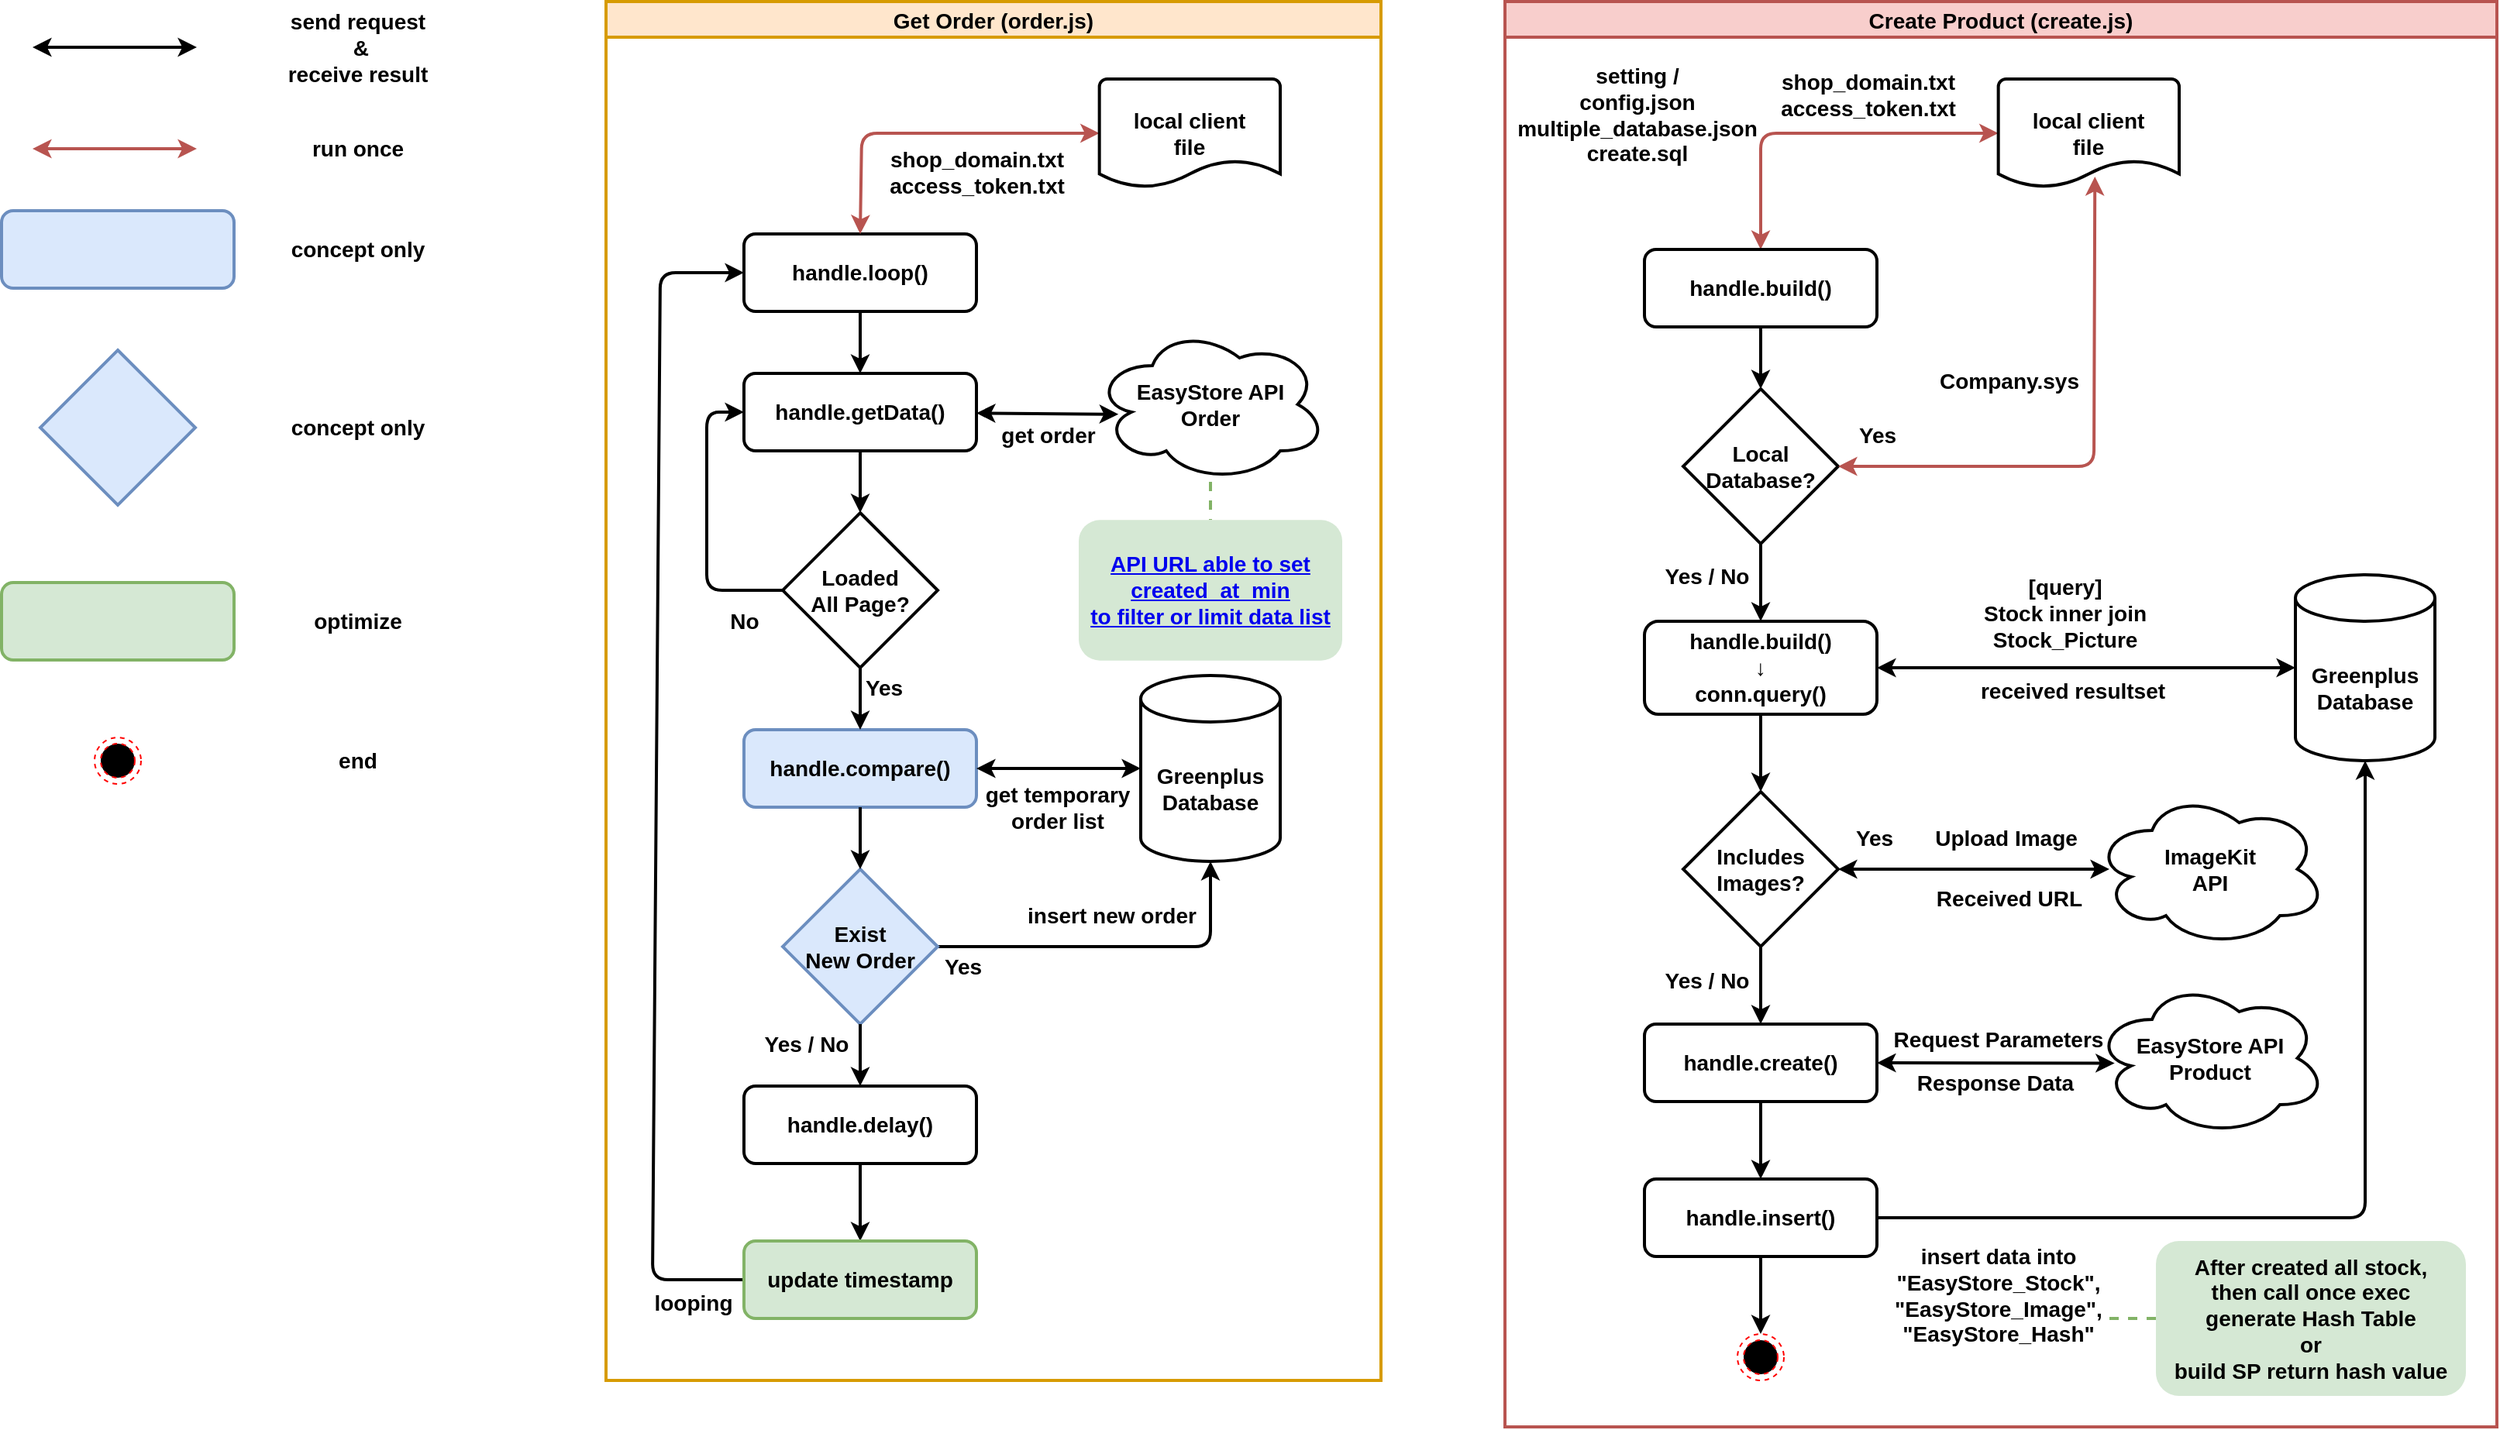 <mxfile version="17.4.2"><diagram id="C5RBs43oDa-KdzZeNtuy" name="Page-1"><mxGraphModel dx="2317" dy="1793" grid="1" gridSize="10" guides="1" tooltips="1" connect="1" arrows="1" fold="1" page="1" pageScale="1" pageWidth="827" pageHeight="1169" math="0" shadow="0"><root><mxCell id="WIyWlLk6GJQsqaUBKTNV-0"/><mxCell id="WIyWlLk6GJQsqaUBKTNV-1" parent="WIyWlLk6GJQsqaUBKTNV-0"/><mxCell id="trPMJ4iFUHg_aiDPgkJq-20" style="edgeStyle=none;rounded=1;orthogonalLoop=1;jettySize=auto;html=1;fontSize=14;strokeWidth=2;startArrow=classic;startFill=1;" edge="1" parent="WIyWlLk6GJQsqaUBKTNV-1"><mxGeometry relative="1" as="geometry"><mxPoint x="-70" y="-60.5" as="sourcePoint"/><mxPoint x="36" y="-60.5" as="targetPoint"/></mxGeometry></mxCell><mxCell id="trPMJ4iFUHg_aiDPgkJq-22" value="send request&lt;br&gt;&amp;nbsp;&amp;amp; &lt;br&gt;receive result" style="text;html=1;strokeColor=none;fillColor=none;align=center;verticalAlign=middle;whiteSpace=wrap;rounded=0;fontSize=14;fontStyle=1" vertex="1" parent="WIyWlLk6GJQsqaUBKTNV-1"><mxGeometry x="70" y="-90" width="140" height="60" as="geometry"/></mxCell><mxCell id="trPMJ4iFUHg_aiDPgkJq-28" style="edgeStyle=none;rounded=1;orthogonalLoop=1;jettySize=auto;html=1;fontSize=14;strokeWidth=2;startArrow=classic;startFill=1;fillColor=#f8cecc;strokeColor=#b85450;" edge="1" parent="WIyWlLk6GJQsqaUBKTNV-1"><mxGeometry relative="1" as="geometry"><mxPoint x="-70" y="5" as="sourcePoint"/><mxPoint x="36" y="5" as="targetPoint"/></mxGeometry></mxCell><mxCell id="trPMJ4iFUHg_aiDPgkJq-29" value="run once" style="text;html=1;strokeColor=none;fillColor=none;align=center;verticalAlign=middle;whiteSpace=wrap;rounded=0;fontSize=14;fontStyle=1" vertex="1" parent="WIyWlLk6GJQsqaUBKTNV-1"><mxGeometry x="70" y="-25" width="140" height="60" as="geometry"/></mxCell><mxCell id="trPMJ4iFUHg_aiDPgkJq-31" value="" style="rounded=1;whiteSpace=wrap;html=1;fontSize=14;glass=0;strokeWidth=2;shadow=0;fontStyle=1;fillColor=#dae8fc;strokeColor=#6c8ebf;" vertex="1" parent="WIyWlLk6GJQsqaUBKTNV-1"><mxGeometry x="-90" y="45" width="150" height="50" as="geometry"/></mxCell><mxCell id="trPMJ4iFUHg_aiDPgkJq-32" value="concept only" style="text;html=1;strokeColor=none;fillColor=none;align=center;verticalAlign=middle;whiteSpace=wrap;rounded=0;fontSize=14;fontStyle=1" vertex="1" parent="WIyWlLk6GJQsqaUBKTNV-1"><mxGeometry x="70" y="40" width="140" height="60" as="geometry"/></mxCell><mxCell id="trPMJ4iFUHg_aiDPgkJq-39" value="" style="rhombus;whiteSpace=wrap;html=1;fontSize=14;strokeWidth=2;aspect=fixed;fontStyle=1;fillColor=#dae8fc;strokeColor=#6c8ebf;" vertex="1" parent="WIyWlLk6GJQsqaUBKTNV-1"><mxGeometry x="-65" y="135" width="100" height="100" as="geometry"/></mxCell><mxCell id="trPMJ4iFUHg_aiDPgkJq-40" value="concept only" style="text;html=1;strokeColor=none;fillColor=none;align=center;verticalAlign=middle;whiteSpace=wrap;rounded=0;fontSize=14;fontStyle=1" vertex="1" parent="WIyWlLk6GJQsqaUBKTNV-1"><mxGeometry x="70" y="155" width="140" height="60" as="geometry"/></mxCell><mxCell id="trPMJ4iFUHg_aiDPgkJq-50" value="Get Order (order.js)" style="swimlane;fontSize=14;strokeWidth=2;fillColor=#ffe6cc;strokeColor=#d79b00;" vertex="1" parent="WIyWlLk6GJQsqaUBKTNV-1"><mxGeometry x="300" y="-90" width="500" height="890" as="geometry"/></mxCell><mxCell id="trPMJ4iFUHg_aiDPgkJq-0" value="handle.loop()" style="rounded=1;whiteSpace=wrap;html=1;fontSize=14;glass=0;strokeWidth=2;shadow=0;fontStyle=1" vertex="1" parent="trPMJ4iFUHg_aiDPgkJq-50"><mxGeometry x="89" y="150" width="150" height="50" as="geometry"/></mxCell><mxCell id="trPMJ4iFUHg_aiDPgkJq-26" style="edgeStyle=none;rounded=1;orthogonalLoop=1;jettySize=auto;html=1;entryX=0.5;entryY=0;entryDx=0;entryDy=0;fontSize=14;startArrow=classic;startFill=1;strokeWidth=2;exitX=0;exitY=0.5;exitDx=0;exitDy=0;exitPerimeter=0;fillColor=#f8cecc;strokeColor=#b85450;" edge="1" parent="trPMJ4iFUHg_aiDPgkJq-50" source="trPMJ4iFUHg_aiDPgkJq-1" target="trPMJ4iFUHg_aiDPgkJq-0"><mxGeometry relative="1" as="geometry"><Array as="points"><mxPoint x="165" y="85"/></Array></mxGeometry></mxCell><mxCell id="trPMJ4iFUHg_aiDPgkJq-27" value="shop_domain.txt&lt;br&gt;access_token.txt" style="edgeLabel;html=1;align=center;verticalAlign=middle;resizable=0;points=[];fontSize=14;fontStyle=1" vertex="1" connectable="0" parent="trPMJ4iFUHg_aiDPgkJq-26"><mxGeometry x="0.002" y="3" relative="1" as="geometry"><mxPoint x="30" y="22" as="offset"/></mxGeometry></mxCell><mxCell id="trPMJ4iFUHg_aiDPgkJq-1" value="&lt;b&gt;local client&lt;br&gt;file&lt;br&gt;&lt;/b&gt;" style="strokeWidth=2;html=1;shape=mxgraph.flowchart.document2;size=0.25;fontSize=14;whiteSpace=wrap;aspect=fixed;" vertex="1" parent="trPMJ4iFUHg_aiDPgkJq-50"><mxGeometry x="318.33" y="50" width="116.67" height="70" as="geometry"/></mxCell><mxCell id="trPMJ4iFUHg_aiDPgkJq-5" value="handle.getData()" style="rounded=1;whiteSpace=wrap;html=1;fontSize=14;glass=0;strokeWidth=2;shadow=0;fontStyle=1" vertex="1" parent="trPMJ4iFUHg_aiDPgkJq-50"><mxGeometry x="89" y="240" width="150" height="50" as="geometry"/></mxCell><mxCell id="trPMJ4iFUHg_aiDPgkJq-6" style="edgeStyle=orthogonalEdgeStyle;rounded=1;orthogonalLoop=1;jettySize=auto;html=1;entryX=0.5;entryY=0;entryDx=0;entryDy=0;fontSize=14;strokeWidth=2;" edge="1" parent="trPMJ4iFUHg_aiDPgkJq-50" source="trPMJ4iFUHg_aiDPgkJq-0" target="trPMJ4iFUHg_aiDPgkJq-5"><mxGeometry relative="1" as="geometry"/></mxCell><mxCell id="trPMJ4iFUHg_aiDPgkJq-85" style="edgeStyle=none;rounded=1;orthogonalLoop=1;jettySize=auto;html=1;entryX=0.5;entryY=0;entryDx=0;entryDy=0;fontSize=14;startArrow=none;startFill=0;strokeWidth=2;endArrow=none;endFill=0;dashed=1;fillColor=#d5e8d4;strokeColor=#82b366;" edge="1" parent="trPMJ4iFUHg_aiDPgkJq-50" source="trPMJ4iFUHg_aiDPgkJq-7" target="trPMJ4iFUHg_aiDPgkJq-84"><mxGeometry relative="1" as="geometry"/></mxCell><mxCell id="trPMJ4iFUHg_aiDPgkJq-7" value="EasyStore API&lt;br&gt;Order" style="ellipse;shape=cloud;whiteSpace=wrap;html=1;fontSize=14;strokeWidth=2;aspect=fixed;fontStyle=1" vertex="1" parent="trPMJ4iFUHg_aiDPgkJq-50"><mxGeometry x="315" y="210" width="150" height="100" as="geometry"/></mxCell><mxCell id="trPMJ4iFUHg_aiDPgkJq-23" style="edgeStyle=none;rounded=1;orthogonalLoop=1;jettySize=auto;html=1;fontSize=14;startArrow=classic;startFill=1;strokeWidth=2;entryX=0.104;entryY=0.564;entryDx=0;entryDy=0;entryPerimeter=0;" edge="1" parent="trPMJ4iFUHg_aiDPgkJq-50" source="trPMJ4iFUHg_aiDPgkJq-5" target="trPMJ4iFUHg_aiDPgkJq-7"><mxGeometry relative="1" as="geometry"><mxPoint x="325" y="265" as="targetPoint"/></mxGeometry></mxCell><mxCell id="trPMJ4iFUHg_aiDPgkJq-30" value="&lt;b&gt;get order&lt;/b&gt;" style="edgeLabel;html=1;align=center;verticalAlign=middle;resizable=0;points=[];fontSize=14;" vertex="1" connectable="0" parent="trPMJ4iFUHg_aiDPgkJq-23"><mxGeometry x="-0.476" relative="1" as="geometry"><mxPoint x="22" y="14" as="offset"/></mxGeometry></mxCell><mxCell id="trPMJ4iFUHg_aiDPgkJq-14" style="edgeStyle=none;rounded=1;orthogonalLoop=1;jettySize=auto;html=1;entryX=0;entryY=0.5;entryDx=0;entryDy=0;fontSize=14;strokeWidth=2;exitX=0;exitY=0.5;exitDx=0;exitDy=0;" edge="1" parent="trPMJ4iFUHg_aiDPgkJq-50" source="trPMJ4iFUHg_aiDPgkJq-11" target="trPMJ4iFUHg_aiDPgkJq-5"><mxGeometry relative="1" as="geometry"><Array as="points"><mxPoint x="65" y="380"/><mxPoint x="65" y="265"/></Array></mxGeometry></mxCell><mxCell id="trPMJ4iFUHg_aiDPgkJq-15" value="No" style="edgeLabel;html=1;align=center;verticalAlign=middle;resizable=0;points=[];fontSize=14;fontStyle=1" vertex="1" connectable="0" parent="trPMJ4iFUHg_aiDPgkJq-14"><mxGeometry x="-0.583" y="-1" relative="1" as="geometry"><mxPoint x="14" y="21" as="offset"/></mxGeometry></mxCell><mxCell id="trPMJ4iFUHg_aiDPgkJq-11" value="Loaded&lt;br&gt;All Page?" style="rhombus;whiteSpace=wrap;html=1;fontSize=14;strokeWidth=2;aspect=fixed;fontStyle=1" vertex="1" parent="trPMJ4iFUHg_aiDPgkJq-50"><mxGeometry x="114" y="330" width="100" height="100" as="geometry"/></mxCell><mxCell id="trPMJ4iFUHg_aiDPgkJq-13" style="edgeStyle=none;rounded=1;orthogonalLoop=1;jettySize=auto;html=1;fontSize=14;strokeWidth=2;" edge="1" parent="trPMJ4iFUHg_aiDPgkJq-50" source="trPMJ4iFUHg_aiDPgkJq-5" target="trPMJ4iFUHg_aiDPgkJq-11"><mxGeometry relative="1" as="geometry"/></mxCell><mxCell id="trPMJ4iFUHg_aiDPgkJq-16" value="handle.compare()" style="rounded=1;whiteSpace=wrap;html=1;fontSize=14;glass=0;strokeWidth=2;shadow=0;fontStyle=1;fillColor=#dae8fc;strokeColor=#6c8ebf;" vertex="1" parent="trPMJ4iFUHg_aiDPgkJq-50"><mxGeometry x="89" y="470" width="150" height="50" as="geometry"/></mxCell><mxCell id="trPMJ4iFUHg_aiDPgkJq-17" style="edgeStyle=none;rounded=1;orthogonalLoop=1;jettySize=auto;html=1;entryX=0.5;entryY=0;entryDx=0;entryDy=0;fontSize=14;strokeWidth=2;" edge="1" parent="trPMJ4iFUHg_aiDPgkJq-50" source="trPMJ4iFUHg_aiDPgkJq-11" target="trPMJ4iFUHg_aiDPgkJq-16"><mxGeometry relative="1" as="geometry"/></mxCell><mxCell id="trPMJ4iFUHg_aiDPgkJq-18" value="Greenplus&lt;br&gt;Database" style="shape=cylinder3;whiteSpace=wrap;html=1;boundedLbl=1;backgroundOutline=1;size=15;fontSize=14;strokeWidth=2;aspect=fixed;fontStyle=1" vertex="1" parent="trPMJ4iFUHg_aiDPgkJq-50"><mxGeometry x="345" y="435" width="90" height="120" as="geometry"/></mxCell><mxCell id="trPMJ4iFUHg_aiDPgkJq-19" style="edgeStyle=none;rounded=1;orthogonalLoop=1;jettySize=auto;html=1;fontSize=14;strokeWidth=2;startArrow=classic;startFill=1;" edge="1" parent="trPMJ4iFUHg_aiDPgkJq-50" source="trPMJ4iFUHg_aiDPgkJq-16" target="trPMJ4iFUHg_aiDPgkJq-18"><mxGeometry relative="1" as="geometry"/></mxCell><mxCell id="trPMJ4iFUHg_aiDPgkJq-35" value="&lt;b&gt;get temporary&lt;br&gt;order list&lt;/b&gt;" style="edgeLabel;html=1;align=center;verticalAlign=middle;resizable=0;points=[];fontSize=14;" vertex="1" connectable="0" parent="trPMJ4iFUHg_aiDPgkJq-19"><mxGeometry x="-0.389" y="2" relative="1" as="geometry"><mxPoint x="19" y="27" as="offset"/></mxGeometry></mxCell><mxCell id="trPMJ4iFUHg_aiDPgkJq-34" value="Yes" style="edgeLabel;html=1;align=center;verticalAlign=middle;resizable=0;points=[];fontSize=14;fontStyle=1" vertex="1" connectable="0" parent="trPMJ4iFUHg_aiDPgkJq-50"><mxGeometry x="214" y="460" as="geometry"><mxPoint x="-35" y="-17" as="offset"/></mxGeometry></mxCell><mxCell id="trPMJ4iFUHg_aiDPgkJq-41" style="edgeStyle=none;rounded=1;orthogonalLoop=1;jettySize=auto;html=1;entryX=0.5;entryY=1;entryDx=0;entryDy=0;entryPerimeter=0;fontSize=14;startArrow=none;startFill=0;strokeWidth=2;" edge="1" parent="trPMJ4iFUHg_aiDPgkJq-50" source="trPMJ4iFUHg_aiDPgkJq-37" target="trPMJ4iFUHg_aiDPgkJq-18"><mxGeometry relative="1" as="geometry"><Array as="points"><mxPoint x="390" y="610"/></Array></mxGeometry></mxCell><mxCell id="trPMJ4iFUHg_aiDPgkJq-43" value="insert new order" style="edgeLabel;html=1;align=center;verticalAlign=middle;resizable=0;points=[];fontSize=14;fontStyle=1" vertex="1" connectable="0" parent="trPMJ4iFUHg_aiDPgkJq-41"><mxGeometry x="-0.122" y="-3" relative="1" as="geometry"><mxPoint x="10" y="-23" as="offset"/></mxGeometry></mxCell><mxCell id="trPMJ4iFUHg_aiDPgkJq-37" value="Exist&lt;br&gt;New Order" style="rhombus;whiteSpace=wrap;html=1;fontSize=14;strokeWidth=2;aspect=fixed;fontStyle=1;fillColor=#dae8fc;strokeColor=#6c8ebf;" vertex="1" parent="trPMJ4iFUHg_aiDPgkJq-50"><mxGeometry x="114" y="560" width="100" height="100" as="geometry"/></mxCell><mxCell id="trPMJ4iFUHg_aiDPgkJq-38" style="edgeStyle=none;rounded=1;orthogonalLoop=1;jettySize=auto;html=1;entryX=0.5;entryY=0;entryDx=0;entryDy=0;fontSize=14;startArrow=none;startFill=0;strokeWidth=2;" edge="1" parent="trPMJ4iFUHg_aiDPgkJq-50" source="trPMJ4iFUHg_aiDPgkJq-16" target="trPMJ4iFUHg_aiDPgkJq-37"><mxGeometry relative="1" as="geometry"/></mxCell><mxCell id="trPMJ4iFUHg_aiDPgkJq-42" value="Yes" style="edgeLabel;html=1;align=center;verticalAlign=middle;resizable=0;points=[];fontSize=14;fontStyle=1" vertex="1" connectable="0" parent="trPMJ4iFUHg_aiDPgkJq-50"><mxGeometry x="265" y="640" as="geometry"><mxPoint x="-35" y="-17" as="offset"/></mxGeometry></mxCell><mxCell id="trPMJ4iFUHg_aiDPgkJq-48" style="edgeStyle=none;rounded=1;orthogonalLoop=1;jettySize=auto;html=1;fontSize=14;startArrow=none;startFill=0;strokeWidth=2;entryX=0;entryY=0.5;entryDx=0;entryDy=0;exitX=0;exitY=0.5;exitDx=0;exitDy=0;" edge="1" parent="trPMJ4iFUHg_aiDPgkJq-50" source="trPMJ4iFUHg_aiDPgkJq-82" target="trPMJ4iFUHg_aiDPgkJq-0"><mxGeometry relative="1" as="geometry"><mxPoint x="-25" y="550" as="targetPoint"/><Array as="points"><mxPoint x="30" y="825"/><mxPoint x="35" y="175"/></Array></mxGeometry></mxCell><mxCell id="trPMJ4iFUHg_aiDPgkJq-49" value="looping" style="edgeLabel;html=1;align=center;verticalAlign=middle;resizable=0;points=[];fontSize=14;fontStyle=1" vertex="1" connectable="0" parent="trPMJ4iFUHg_aiDPgkJq-48"><mxGeometry x="-0.72" y="3" relative="1" as="geometry"><mxPoint x="28" y="63" as="offset"/></mxGeometry></mxCell><mxCell id="trPMJ4iFUHg_aiDPgkJq-83" style="edgeStyle=none;rounded=1;orthogonalLoop=1;jettySize=auto;html=1;entryX=0.5;entryY=0;entryDx=0;entryDy=0;fontSize=14;startArrow=none;startFill=0;strokeWidth=2;" edge="1" parent="trPMJ4iFUHg_aiDPgkJq-50" source="trPMJ4iFUHg_aiDPgkJq-45" target="trPMJ4iFUHg_aiDPgkJq-82"><mxGeometry relative="1" as="geometry"/></mxCell><mxCell id="trPMJ4iFUHg_aiDPgkJq-45" value="handle.delay()" style="rounded=1;whiteSpace=wrap;html=1;fontSize=14;glass=0;strokeWidth=2;shadow=0;fontStyle=1" vertex="1" parent="trPMJ4iFUHg_aiDPgkJq-50"><mxGeometry x="89" y="700" width="150" height="50" as="geometry"/></mxCell><mxCell id="trPMJ4iFUHg_aiDPgkJq-46" style="edgeStyle=none;rounded=1;orthogonalLoop=1;jettySize=auto;html=1;entryX=0.5;entryY=0;entryDx=0;entryDy=0;fontSize=14;startArrow=none;startFill=0;strokeWidth=2;" edge="1" parent="trPMJ4iFUHg_aiDPgkJq-50" source="trPMJ4iFUHg_aiDPgkJq-37" target="trPMJ4iFUHg_aiDPgkJq-45"><mxGeometry relative="1" as="geometry"/></mxCell><mxCell id="trPMJ4iFUHg_aiDPgkJq-47" value="Yes / No" style="edgeLabel;html=1;align=center;verticalAlign=middle;resizable=0;points=[];fontSize=14;fontStyle=1" vertex="1" connectable="0" parent="trPMJ4iFUHg_aiDPgkJq-50"><mxGeometry x="164" y="690" as="geometry"><mxPoint x="-35" y="-17" as="offset"/></mxGeometry></mxCell><mxCell id="trPMJ4iFUHg_aiDPgkJq-82" value="update timestamp" style="rounded=1;whiteSpace=wrap;html=1;fontSize=14;glass=0;strokeWidth=2;shadow=0;fontStyle=1;fillColor=#d5e8d4;strokeColor=#82b366;" vertex="1" parent="trPMJ4iFUHg_aiDPgkJq-50"><mxGeometry x="89" y="800" width="150" height="50" as="geometry"/></mxCell><mxCell id="trPMJ4iFUHg_aiDPgkJq-84" value="&lt;a href=&quot;https://documenter.getpostman.com/view/8990390/TzRYc4mn#641836f2-a03f-42d3-92b5-4156504386ac&quot;&gt;API URL able to set&lt;br&gt;created_at_min&lt;br&gt;to filter or limit data list&lt;/a&gt;" style="text;html=1;strokeColor=none;fillColor=#d5e8d4;align=center;verticalAlign=middle;whiteSpace=wrap;rounded=1;fontSize=14;dashed=1;strokeWidth=2;aspect=fixed;fontStyle=1" vertex="1" parent="trPMJ4iFUHg_aiDPgkJq-50"><mxGeometry x="305" y="334.66" width="170" height="90.67" as="geometry"/></mxCell><mxCell id="trPMJ4iFUHg_aiDPgkJq-51" value="Create Product (create.js)" style="swimlane;fontSize=14;strokeWidth=2;fillColor=#f8cecc;strokeColor=#b85450;" vertex="1" parent="WIyWlLk6GJQsqaUBKTNV-1"><mxGeometry x="880" y="-90" width="640" height="920" as="geometry"/></mxCell><mxCell id="trPMJ4iFUHg_aiDPgkJq-53" style="edgeStyle=none;rounded=1;orthogonalLoop=1;jettySize=auto;html=1;entryX=0.5;entryY=0;entryDx=0;entryDy=0;fontSize=14;startArrow=classic;startFill=1;strokeWidth=2;exitX=0;exitY=0.5;exitDx=0;exitDy=0;exitPerimeter=0;fillColor=#f8cecc;strokeColor=#b85450;" edge="1" parent="trPMJ4iFUHg_aiDPgkJq-51" source="trPMJ4iFUHg_aiDPgkJq-55" target="trPMJ4iFUHg_aiDPgkJq-89"><mxGeometry relative="1" as="geometry"><Array as="points"><mxPoint x="165" y="85"/></Array><mxPoint x="164" y="150" as="targetPoint"/></mxGeometry></mxCell><mxCell id="trPMJ4iFUHg_aiDPgkJq-54" value="shop_domain.txt&lt;br&gt;access_token.txt" style="edgeLabel;html=1;align=center;verticalAlign=middle;resizable=0;points=[];fontSize=14;fontStyle=1" vertex="1" connectable="0" parent="trPMJ4iFUHg_aiDPgkJq-53"><mxGeometry x="0.002" y="3" relative="1" as="geometry"><mxPoint x="30" y="-28" as="offset"/></mxGeometry></mxCell><mxCell id="trPMJ4iFUHg_aiDPgkJq-55" value="&lt;b&gt;local client&lt;br&gt;file&lt;br&gt;&lt;/b&gt;" style="strokeWidth=2;html=1;shape=mxgraph.flowchart.document2;size=0.25;fontSize=14;whiteSpace=wrap;aspect=fixed;" vertex="1" parent="trPMJ4iFUHg_aiDPgkJq-51"><mxGeometry x="318.33" y="50" width="116.67" height="70" as="geometry"/></mxCell><mxCell id="trPMJ4iFUHg_aiDPgkJq-61" style="edgeStyle=none;rounded=1;orthogonalLoop=1;jettySize=auto;html=1;entryX=0;entryY=0.5;entryDx=0;entryDy=0;fontSize=14;strokeWidth=2;exitX=0;exitY=0.5;exitDx=0;exitDy=0;" edge="1" parent="trPMJ4iFUHg_aiDPgkJq-51" source="trPMJ4iFUHg_aiDPgkJq-63"><mxGeometry relative="1" as="geometry"><Array as="points"><mxPoint x="65" y="380"/><mxPoint x="65" y="265"/></Array><mxPoint x="89" y="265" as="targetPoint"/></mxGeometry></mxCell><mxCell id="trPMJ4iFUHg_aiDPgkJq-81" value="setting /&lt;br&gt;config.json&lt;br&gt;multiple_database.json&lt;br&gt;create.sql" style="edgeLabel;html=1;align=center;verticalAlign=middle;resizable=0;points=[];fontSize=14;fontStyle=1" vertex="1" connectable="0" parent="trPMJ4iFUHg_aiDPgkJq-51"><mxGeometry x="90" y="30" as="geometry"><mxPoint x="-5" y="43" as="offset"/></mxGeometry></mxCell><mxCell id="trPMJ4iFUHg_aiDPgkJq-91" style="edgeStyle=none;rounded=1;orthogonalLoop=1;jettySize=auto;html=1;entryX=0.5;entryY=0;entryDx=0;entryDy=0;fontSize=14;startArrow=none;startFill=0;endArrow=classic;endFill=1;strokeWidth=2;" edge="1" parent="trPMJ4iFUHg_aiDPgkJq-51" source="trPMJ4iFUHg_aiDPgkJq-89" target="trPMJ4iFUHg_aiDPgkJq-90"><mxGeometry relative="1" as="geometry"/></mxCell><mxCell id="trPMJ4iFUHg_aiDPgkJq-89" value="handle.build()" style="rounded=1;whiteSpace=wrap;html=1;fontSize=14;glass=0;strokeWidth=2;shadow=0;fontStyle=1" vertex="1" parent="trPMJ4iFUHg_aiDPgkJq-51"><mxGeometry x="90" y="160" width="150" height="50" as="geometry"/></mxCell><mxCell id="trPMJ4iFUHg_aiDPgkJq-97" style="edgeStyle=none;rounded=1;orthogonalLoop=1;jettySize=auto;html=1;entryX=0.5;entryY=0;entryDx=0;entryDy=0;fontSize=14;startArrow=none;startFill=0;endArrow=classic;endFill=1;strokeWidth=2;" edge="1" parent="trPMJ4iFUHg_aiDPgkJq-51" source="trPMJ4iFUHg_aiDPgkJq-90" target="trPMJ4iFUHg_aiDPgkJq-96"><mxGeometry relative="1" as="geometry"/></mxCell><mxCell id="trPMJ4iFUHg_aiDPgkJq-103" value="Yes / No" style="edgeLabel;html=1;align=center;verticalAlign=middle;resizable=0;points=[];fontSize=14;fontStyle=1" vertex="1" connectable="0" parent="trPMJ4iFUHg_aiDPgkJq-97"><mxGeometry x="-0.464" y="1" relative="1" as="geometry"><mxPoint x="-36" y="7" as="offset"/></mxGeometry></mxCell><mxCell id="trPMJ4iFUHg_aiDPgkJq-90" value="Local&lt;br&gt;Database?" style="rhombus;whiteSpace=wrap;html=1;fontSize=14;strokeWidth=2;aspect=fixed;fontStyle=1" vertex="1" parent="trPMJ4iFUHg_aiDPgkJq-51"><mxGeometry x="115" y="250" width="100" height="100" as="geometry"/></mxCell><mxCell id="trPMJ4iFUHg_aiDPgkJq-92" style="edgeStyle=none;rounded=1;orthogonalLoop=1;jettySize=auto;html=1;fontSize=14;startArrow=classic;startFill=1;endArrow=classic;endFill=1;strokeWidth=2;exitX=1;exitY=0.5;exitDx=0;exitDy=0;entryX=0.534;entryY=0.9;entryDx=0;entryDy=0;entryPerimeter=0;fillColor=#f8cecc;strokeColor=#b85450;" edge="1" parent="trPMJ4iFUHg_aiDPgkJq-51" source="trPMJ4iFUHg_aiDPgkJq-90" target="trPMJ4iFUHg_aiDPgkJq-55"><mxGeometry relative="1" as="geometry"><mxPoint x="380" y="130" as="targetPoint"/><Array as="points"><mxPoint x="380" y="300"/></Array></mxGeometry></mxCell><mxCell id="trPMJ4iFUHg_aiDPgkJq-93" value="&lt;b&gt;Yes&lt;/b&gt;" style="edgeLabel;html=1;align=center;verticalAlign=middle;resizable=0;points=[];fontSize=14;" vertex="1" connectable="0" parent="trPMJ4iFUHg_aiDPgkJq-92"><mxGeometry x="-0.842" y="5" relative="1" as="geometry"><mxPoint x="-3" y="-15" as="offset"/></mxGeometry></mxCell><mxCell id="trPMJ4iFUHg_aiDPgkJq-94" value="&lt;b&gt;Company.sys&lt;/b&gt;" style="edgeLabel;html=1;align=center;verticalAlign=middle;resizable=0;points=[];fontSize=14;" vertex="1" connectable="0" parent="trPMJ4iFUHg_aiDPgkJq-51"><mxGeometry x="230" y="290" as="geometry"><mxPoint x="95" y="-45" as="offset"/></mxGeometry></mxCell><mxCell id="trPMJ4iFUHg_aiDPgkJq-95" value="Greenplus&lt;br&gt;Database" style="shape=cylinder3;whiteSpace=wrap;html=1;boundedLbl=1;backgroundOutline=1;size=15;fontSize=14;strokeWidth=2;aspect=fixed;fontStyle=1" vertex="1" parent="trPMJ4iFUHg_aiDPgkJq-51"><mxGeometry x="510" y="370" width="90" height="120" as="geometry"/></mxCell><mxCell id="trPMJ4iFUHg_aiDPgkJq-98" style="edgeStyle=none;rounded=1;orthogonalLoop=1;jettySize=auto;html=1;entryX=0;entryY=0.5;entryDx=0;entryDy=0;entryPerimeter=0;fontSize=14;startArrow=classic;startFill=1;endArrow=classic;endFill=1;strokeWidth=2;" edge="1" parent="trPMJ4iFUHg_aiDPgkJq-51" source="trPMJ4iFUHg_aiDPgkJq-96" target="trPMJ4iFUHg_aiDPgkJq-95"><mxGeometry relative="1" as="geometry"/></mxCell><mxCell id="trPMJ4iFUHg_aiDPgkJq-99" value="received resultset" style="edgeLabel;html=1;align=center;verticalAlign=middle;resizable=0;points=[];fontSize=14;fontStyle=1" vertex="1" connectable="0" parent="trPMJ4iFUHg_aiDPgkJq-98"><mxGeometry x="-0.489" y="5" relative="1" as="geometry"><mxPoint x="57" y="20" as="offset"/></mxGeometry></mxCell><mxCell id="trPMJ4iFUHg_aiDPgkJq-104" style="edgeStyle=none;rounded=1;orthogonalLoop=1;jettySize=auto;html=1;fontSize=14;startArrow=none;startFill=0;endArrow=classic;endFill=1;strokeWidth=2;" edge="1" parent="trPMJ4iFUHg_aiDPgkJq-51" source="trPMJ4iFUHg_aiDPgkJq-96" target="trPMJ4iFUHg_aiDPgkJq-101"><mxGeometry relative="1" as="geometry"/></mxCell><mxCell id="trPMJ4iFUHg_aiDPgkJq-96" value="handle.build()&lt;br&gt;↓&lt;br&gt;conn.query()" style="rounded=1;whiteSpace=wrap;html=1;fontSize=14;glass=0;strokeWidth=2;shadow=0;fontStyle=1" vertex="1" parent="trPMJ4iFUHg_aiDPgkJq-51"><mxGeometry x="90" y="400" width="150" height="60" as="geometry"/></mxCell><mxCell id="trPMJ4iFUHg_aiDPgkJq-100" value="ImageKit&lt;br&gt;API" style="ellipse;shape=cloud;whiteSpace=wrap;html=1;fontSize=14;strokeWidth=2;aspect=fixed;fontStyle=1" vertex="1" parent="trPMJ4iFUHg_aiDPgkJq-51"><mxGeometry x="380" y="510" width="150" height="100" as="geometry"/></mxCell><mxCell id="trPMJ4iFUHg_aiDPgkJq-105" style="edgeStyle=none;rounded=1;orthogonalLoop=1;jettySize=auto;html=1;fontSize=14;startArrow=classic;startFill=1;endArrow=classic;endFill=1;strokeWidth=2;" edge="1" parent="trPMJ4iFUHg_aiDPgkJq-51" source="trPMJ4iFUHg_aiDPgkJq-101"><mxGeometry relative="1" as="geometry"><mxPoint x="390" y="560" as="targetPoint"/></mxGeometry></mxCell><mxCell id="trPMJ4iFUHg_aiDPgkJq-106" value="Upload Image" style="edgeLabel;html=1;align=center;verticalAlign=middle;resizable=0;points=[];fontSize=14;fontStyle=1" vertex="1" connectable="0" parent="trPMJ4iFUHg_aiDPgkJq-105"><mxGeometry x="-0.468" y="2" relative="1" as="geometry"><mxPoint x="61" y="-18" as="offset"/></mxGeometry></mxCell><mxCell id="trPMJ4iFUHg_aiDPgkJq-117" value="&lt;b&gt;Yes&lt;/b&gt;" style="edgeLabel;html=1;align=center;verticalAlign=middle;resizable=0;points=[];fontSize=14;" vertex="1" connectable="0" parent="trPMJ4iFUHg_aiDPgkJq-105"><mxGeometry x="-0.744" y="2" relative="1" as="geometry"><mxPoint y="-18" as="offset"/></mxGeometry></mxCell><mxCell id="trPMJ4iFUHg_aiDPgkJq-109" style="edgeStyle=none;rounded=1;orthogonalLoop=1;jettySize=auto;html=1;entryX=0.5;entryY=0;entryDx=0;entryDy=0;fontSize=14;startArrow=none;startFill=0;endArrow=classic;endFill=1;strokeWidth=2;" edge="1" parent="trPMJ4iFUHg_aiDPgkJq-51" source="trPMJ4iFUHg_aiDPgkJq-101" target="trPMJ4iFUHg_aiDPgkJq-108"><mxGeometry relative="1" as="geometry"/></mxCell><mxCell id="trPMJ4iFUHg_aiDPgkJq-101" value="Includes&lt;br&gt;Images?" style="rhombus;whiteSpace=wrap;html=1;fontSize=14;strokeWidth=2;aspect=fixed;fontStyle=1" vertex="1" parent="trPMJ4iFUHg_aiDPgkJq-51"><mxGeometry x="115" y="510" width="100" height="100" as="geometry"/></mxCell><mxCell id="trPMJ4iFUHg_aiDPgkJq-107" value="Received URL" style="edgeLabel;html=1;align=center;verticalAlign=middle;resizable=0;points=[];fontSize=14;fontStyle=1" vertex="1" connectable="0" parent="trPMJ4iFUHg_aiDPgkJq-51"><mxGeometry x="300" y="580" as="geometry"><mxPoint x="25" y="-1" as="offset"/></mxGeometry></mxCell><mxCell id="trPMJ4iFUHg_aiDPgkJq-111" style="edgeStyle=none;rounded=1;orthogonalLoop=1;jettySize=auto;html=1;fontSize=14;startArrow=classic;startFill=1;endArrow=classic;endFill=1;strokeWidth=2;entryX=0.089;entryY=0.532;entryDx=0;entryDy=0;entryPerimeter=0;exitX=1;exitY=0.5;exitDx=0;exitDy=0;" edge="1" parent="trPMJ4iFUHg_aiDPgkJq-51" source="trPMJ4iFUHg_aiDPgkJq-108" target="trPMJ4iFUHg_aiDPgkJq-110"><mxGeometry relative="1" as="geometry"/></mxCell><mxCell id="trPMJ4iFUHg_aiDPgkJq-112" value="&lt;b&gt;Request Parameters&lt;/b&gt;" style="edgeLabel;html=1;align=center;verticalAlign=middle;resizable=0;points=[];fontSize=14;" vertex="1" connectable="0" parent="trPMJ4iFUHg_aiDPgkJq-111"><mxGeometry x="-0.585" y="3" relative="1" as="geometry"><mxPoint x="46" y="-12" as="offset"/></mxGeometry></mxCell><mxCell id="trPMJ4iFUHg_aiDPgkJq-119" style="edgeStyle=none;rounded=1;orthogonalLoop=1;jettySize=auto;html=1;entryX=0.5;entryY=0;entryDx=0;entryDy=0;fontSize=14;startArrow=none;startFill=0;endArrow=classic;endFill=1;strokeWidth=2;" edge="1" parent="trPMJ4iFUHg_aiDPgkJq-51" source="trPMJ4iFUHg_aiDPgkJq-108" target="trPMJ4iFUHg_aiDPgkJq-118"><mxGeometry relative="1" as="geometry"/></mxCell><mxCell id="trPMJ4iFUHg_aiDPgkJq-108" value="handle.create()" style="rounded=1;whiteSpace=wrap;html=1;fontSize=14;glass=0;strokeWidth=2;shadow=0;fontStyle=1" vertex="1" parent="trPMJ4iFUHg_aiDPgkJq-51"><mxGeometry x="90" y="660" width="150" height="50" as="geometry"/></mxCell><mxCell id="trPMJ4iFUHg_aiDPgkJq-110" value="EasyStore API&lt;br&gt;Product" style="ellipse;shape=cloud;whiteSpace=wrap;html=1;fontSize=14;strokeWidth=2;aspect=fixed;fontStyle=1" vertex="1" parent="trPMJ4iFUHg_aiDPgkJq-51"><mxGeometry x="380" y="632" width="150" height="100" as="geometry"/></mxCell><mxCell id="trPMJ4iFUHg_aiDPgkJq-113" value="&lt;b&gt;Response Data&lt;/b&gt;" style="edgeLabel;html=1;align=center;verticalAlign=middle;resizable=0;points=[];fontSize=14;" vertex="1" connectable="0" parent="trPMJ4iFUHg_aiDPgkJq-51"><mxGeometry x="320" y="703.001" as="geometry"><mxPoint x="-4" y="-5" as="offset"/></mxGeometry></mxCell><mxCell id="trPMJ4iFUHg_aiDPgkJq-116" value="Yes / No" style="edgeLabel;html=1;align=center;verticalAlign=middle;resizable=0;points=[];fontSize=14;fontStyle=1" vertex="1" connectable="0" parent="trPMJ4iFUHg_aiDPgkJq-51"><mxGeometry x="130" y="632" as="geometry"/></mxCell><mxCell id="trPMJ4iFUHg_aiDPgkJq-121" style="edgeStyle=none;rounded=1;orthogonalLoop=1;jettySize=auto;html=1;entryX=0.5;entryY=1;entryDx=0;entryDy=0;entryPerimeter=0;fontSize=14;startArrow=none;startFill=0;endArrow=classic;endFill=1;strokeWidth=2;" edge="1" parent="trPMJ4iFUHg_aiDPgkJq-51" source="trPMJ4iFUHg_aiDPgkJq-118" target="trPMJ4iFUHg_aiDPgkJq-95"><mxGeometry relative="1" as="geometry"><Array as="points"><mxPoint x="555" y="785"/></Array></mxGeometry></mxCell><mxCell id="trPMJ4iFUHg_aiDPgkJq-126" value="&lt;b&gt;insert data into &lt;br&gt;&quot;EasyStore_Stock&quot;, &lt;br&gt;&quot;EasyStore_Image&quot;, &lt;br&gt;&quot;EasyStore_Hash&quot;&lt;/b&gt;" style="edgeLabel;html=1;align=center;verticalAlign=middle;resizable=0;points=[];fontSize=14;" vertex="1" connectable="0" parent="trPMJ4iFUHg_aiDPgkJq-121"><mxGeometry x="-0.902" y="-2" relative="1" as="geometry"><mxPoint x="48" y="48" as="offset"/></mxGeometry></mxCell><mxCell id="trPMJ4iFUHg_aiDPgkJq-123" style="edgeStyle=none;rounded=1;orthogonalLoop=1;jettySize=auto;html=1;entryX=0.5;entryY=0;entryDx=0;entryDy=0;fontSize=14;startArrow=none;startFill=0;endArrow=classic;endFill=1;strokeWidth=2;" edge="1" parent="trPMJ4iFUHg_aiDPgkJq-51" source="trPMJ4iFUHg_aiDPgkJq-118" target="trPMJ4iFUHg_aiDPgkJq-122"><mxGeometry relative="1" as="geometry"/></mxCell><mxCell id="trPMJ4iFUHg_aiDPgkJq-118" value="handle.insert()" style="rounded=1;whiteSpace=wrap;html=1;fontSize=14;glass=0;strokeWidth=2;shadow=0;fontStyle=1" vertex="1" parent="trPMJ4iFUHg_aiDPgkJq-51"><mxGeometry x="90" y="760" width="150" height="50" as="geometry"/></mxCell><mxCell id="trPMJ4iFUHg_aiDPgkJq-120" value="[query]&lt;br&gt;Stock inner join&lt;br&gt;Stock_Picture" style="edgeLabel;html=1;align=center;verticalAlign=middle;resizable=0;points=[];fontSize=14;fontStyle=1" vertex="1" connectable="0" parent="trPMJ4iFUHg_aiDPgkJq-51"><mxGeometry x="361" y="395" as="geometry"/></mxCell><mxCell id="trPMJ4iFUHg_aiDPgkJq-122" value="" style="ellipse;html=1;shape=endState;fillColor=#000000;strokeColor=#ff0000;rounded=1;dashed=1;fontSize=14;" vertex="1" parent="trPMJ4iFUHg_aiDPgkJq-51"><mxGeometry x="150" y="860" width="30" height="30" as="geometry"/></mxCell><mxCell id="trPMJ4iFUHg_aiDPgkJq-128" value="After created all stock,&lt;br&gt;then call once exec &lt;br&gt;generate Hash Table&lt;br&gt;or&lt;br&gt;build SP return hash value" style="text;html=1;strokeColor=none;fillColor=#d5e8d4;align=center;verticalAlign=middle;whiteSpace=wrap;rounded=1;dashed=1;fontSize=14;aspect=fixed;fontStyle=1" vertex="1" parent="trPMJ4iFUHg_aiDPgkJq-51"><mxGeometry x="420" y="800" width="200" height="100" as="geometry"/></mxCell><mxCell id="trPMJ4iFUHg_aiDPgkJq-87" value="" style="rounded=1;whiteSpace=wrap;html=1;fontSize=14;glass=0;strokeWidth=2;shadow=0;fontStyle=1;fillColor=#d5e8d4;strokeColor=#82b366;" vertex="1" parent="WIyWlLk6GJQsqaUBKTNV-1"><mxGeometry x="-90" y="285" width="150" height="50" as="geometry"/></mxCell><mxCell id="trPMJ4iFUHg_aiDPgkJq-88" value="optimize" style="text;html=1;strokeColor=none;fillColor=none;align=center;verticalAlign=middle;whiteSpace=wrap;rounded=0;fontSize=14;fontStyle=1" vertex="1" parent="WIyWlLk6GJQsqaUBKTNV-1"><mxGeometry x="70" y="280" width="140" height="60" as="geometry"/></mxCell><mxCell id="trPMJ4iFUHg_aiDPgkJq-124" value="" style="ellipse;html=1;shape=endState;fillColor=#000000;strokeColor=#ff0000;rounded=1;dashed=1;fontSize=14;" vertex="1" parent="WIyWlLk6GJQsqaUBKTNV-1"><mxGeometry x="-30" y="385" width="30" height="30" as="geometry"/></mxCell><mxCell id="trPMJ4iFUHg_aiDPgkJq-125" value="end" style="text;html=1;strokeColor=none;fillColor=none;align=center;verticalAlign=middle;whiteSpace=wrap;rounded=0;fontSize=14;fontStyle=1" vertex="1" parent="WIyWlLk6GJQsqaUBKTNV-1"><mxGeometry x="70" y="370" width="140" height="60" as="geometry"/></mxCell><mxCell id="trPMJ4iFUHg_aiDPgkJq-129" style="edgeStyle=none;rounded=1;orthogonalLoop=1;jettySize=auto;html=1;fontSize=14;startArrow=none;startFill=0;endArrow=none;endFill=0;strokeWidth=2;dashed=1;fillColor=#d5e8d4;strokeColor=#82b366;" edge="1" parent="WIyWlLk6GJQsqaUBKTNV-1" source="trPMJ4iFUHg_aiDPgkJq-128"><mxGeometry relative="1" as="geometry"><mxPoint x="1270" y="760" as="targetPoint"/></mxGeometry></mxCell></root></mxGraphModel></diagram></mxfile>